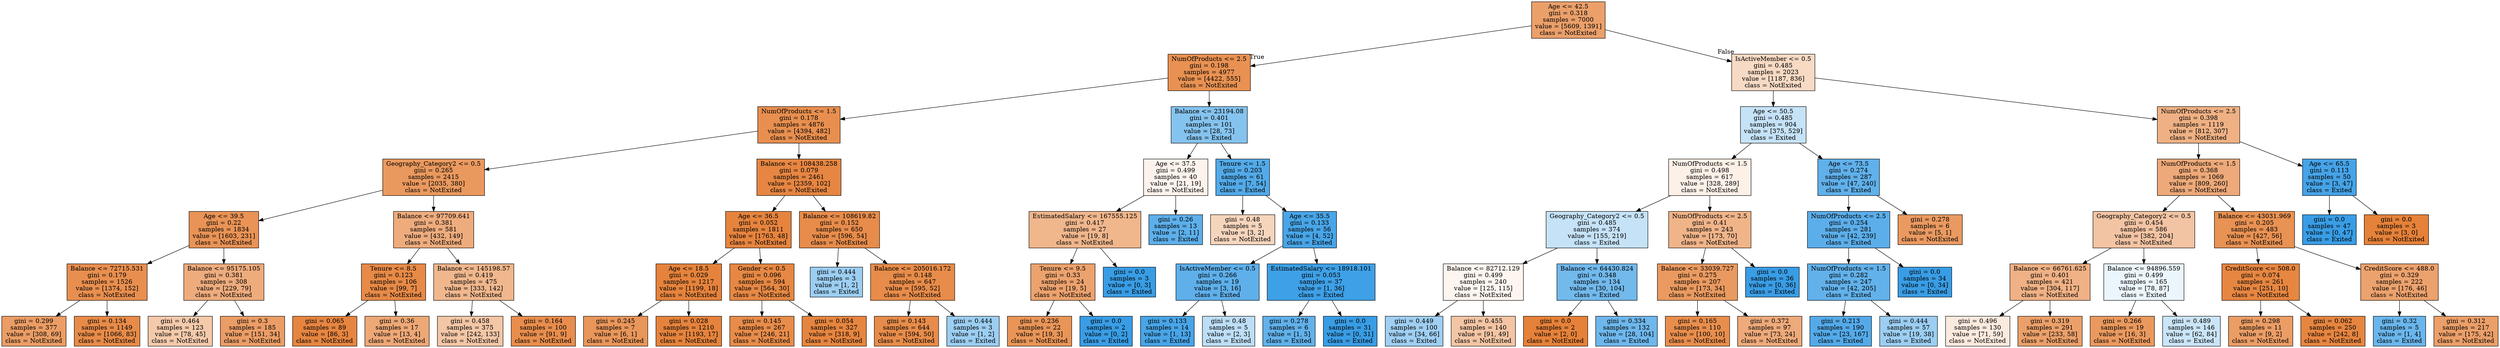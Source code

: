 digraph Tree {
node [shape=box, style="filled", color="black"] ;
0 [label="Age <= 42.5\ngini = 0.318\nsamples = 7000\nvalue = [5609, 1391]\nclass = NotExited", fillcolor="#eba06a"] ;
1 [label="NumOfProducts <= 2.5\ngini = 0.198\nsamples = 4977\nvalue = [4422, 555]\nclass = NotExited", fillcolor="#e89152"] ;
0 -> 1 [labeldistance=2.5, labelangle=45, headlabel="True"] ;
2 [label="NumOfProducts <= 1.5\ngini = 0.178\nsamples = 4876\nvalue = [4394, 482]\nclass = NotExited", fillcolor="#e88f4f"] ;
1 -> 2 ;
3 [label="Geography_Category2 <= 0.5\ngini = 0.265\nsamples = 2415\nvalue = [2035, 380]\nclass = NotExited", fillcolor="#ea995e"] ;
2 -> 3 ;
4 [label="Age <= 39.5\ngini = 0.22\nsamples = 1834\nvalue = [1603, 231]\nclass = NotExited", fillcolor="#e99356"] ;
3 -> 4 ;
5 [label="Balance <= 72715.531\ngini = 0.179\nsamples = 1526\nvalue = [1374, 152]\nclass = NotExited", fillcolor="#e88f4f"] ;
4 -> 5 ;
6 [label="gini = 0.299\nsamples = 377\nvalue = [308, 69]\nclass = NotExited", fillcolor="#eb9d65"] ;
5 -> 6 ;
7 [label="gini = 0.134\nsamples = 1149\nvalue = [1066, 83]\nclass = NotExited", fillcolor="#e78b48"] ;
5 -> 7 ;
8 [label="Balance <= 95175.105\ngini = 0.381\nsamples = 308\nvalue = [229, 79]\nclass = NotExited", fillcolor="#eeac7d"] ;
4 -> 8 ;
9 [label="gini = 0.464\nsamples = 123\nvalue = [78, 45]\nclass = NotExited", fillcolor="#f4caab"] ;
8 -> 9 ;
10 [label="gini = 0.3\nsamples = 185\nvalue = [151, 34]\nclass = NotExited", fillcolor="#eb9d66"] ;
8 -> 10 ;
11 [label="Balance <= 97709.641\ngini = 0.381\nsamples = 581\nvalue = [432, 149]\nclass = NotExited", fillcolor="#eeac7d"] ;
3 -> 11 ;
12 [label="Tenure <= 8.5\ngini = 0.123\nsamples = 106\nvalue = [99, 7]\nclass = NotExited", fillcolor="#e78a47"] ;
11 -> 12 ;
13 [label="gini = 0.065\nsamples = 89\nvalue = [86, 3]\nclass = NotExited", fillcolor="#e68540"] ;
12 -> 13 ;
14 [label="gini = 0.36\nsamples = 17\nvalue = [13, 4]\nclass = NotExited", fillcolor="#eda876"] ;
12 -> 14 ;
15 [label="Balance <= 145198.57\ngini = 0.419\nsamples = 475\nvalue = [333, 142]\nclass = NotExited", fillcolor="#f0b78d"] ;
11 -> 15 ;
16 [label="gini = 0.458\nsamples = 375\nvalue = [242, 133]\nclass = NotExited", fillcolor="#f3c6a6"] ;
15 -> 16 ;
17 [label="gini = 0.164\nsamples = 100\nvalue = [91, 9]\nclass = NotExited", fillcolor="#e88d4d"] ;
15 -> 17 ;
18 [label="Balance <= 108438.258\ngini = 0.079\nsamples = 2461\nvalue = [2359, 102]\nclass = NotExited", fillcolor="#e68642"] ;
2 -> 18 ;
19 [label="Age <= 36.5\ngini = 0.052\nsamples = 1811\nvalue = [1763, 48]\nclass = NotExited", fillcolor="#e6843e"] ;
18 -> 19 ;
20 [label="Age <= 18.5\ngini = 0.029\nsamples = 1217\nvalue = [1199, 18]\nclass = NotExited", fillcolor="#e5833c"] ;
19 -> 20 ;
21 [label="gini = 0.245\nsamples = 7\nvalue = [6, 1]\nclass = NotExited", fillcolor="#e9965a"] ;
20 -> 21 ;
22 [label="gini = 0.028\nsamples = 1210\nvalue = [1193, 17]\nclass = NotExited", fillcolor="#e5833c"] ;
20 -> 22 ;
23 [label="Gender <= 0.5\ngini = 0.096\nsamples = 594\nvalue = [564, 30]\nclass = NotExited", fillcolor="#e68844"] ;
19 -> 23 ;
24 [label="gini = 0.145\nsamples = 267\nvalue = [246, 21]\nclass = NotExited", fillcolor="#e78c4a"] ;
23 -> 24 ;
25 [label="gini = 0.054\nsamples = 327\nvalue = [318, 9]\nclass = NotExited", fillcolor="#e6853f"] ;
23 -> 25 ;
26 [label="Balance <= 108619.82\ngini = 0.152\nsamples = 650\nvalue = [596, 54]\nclass = NotExited", fillcolor="#e78c4b"] ;
18 -> 26 ;
27 [label="gini = 0.444\nsamples = 3\nvalue = [1, 2]\nclass = Exited", fillcolor="#9ccef2"] ;
26 -> 27 ;
28 [label="Balance <= 205016.172\ngini = 0.148\nsamples = 647\nvalue = [595, 52]\nclass = NotExited", fillcolor="#e78c4a"] ;
26 -> 28 ;
29 [label="gini = 0.143\nsamples = 644\nvalue = [594, 50]\nclass = NotExited", fillcolor="#e78c4a"] ;
28 -> 29 ;
30 [label="gini = 0.444\nsamples = 3\nvalue = [1, 2]\nclass = Exited", fillcolor="#9ccef2"] ;
28 -> 30 ;
31 [label="Balance <= 23194.08\ngini = 0.401\nsamples = 101\nvalue = [28, 73]\nclass = Exited", fillcolor="#85c3ef"] ;
1 -> 31 ;
32 [label="Age <= 37.5\ngini = 0.499\nsamples = 40\nvalue = [21, 19]\nclass = NotExited", fillcolor="#fdf3ec"] ;
31 -> 32 ;
33 [label="EstimatedSalary <= 167555.125\ngini = 0.417\nsamples = 27\nvalue = [19, 8]\nclass = NotExited", fillcolor="#f0b68c"] ;
32 -> 33 ;
34 [label="Tenure <= 9.5\ngini = 0.33\nsamples = 24\nvalue = [19, 5]\nclass = NotExited", fillcolor="#eca26d"] ;
33 -> 34 ;
35 [label="gini = 0.236\nsamples = 22\nvalue = [19, 3]\nclass = NotExited", fillcolor="#e99558"] ;
34 -> 35 ;
36 [label="gini = 0.0\nsamples = 2\nvalue = [0, 2]\nclass = Exited", fillcolor="#399de5"] ;
34 -> 36 ;
37 [label="gini = 0.0\nsamples = 3\nvalue = [0, 3]\nclass = Exited", fillcolor="#399de5"] ;
33 -> 37 ;
38 [label="gini = 0.26\nsamples = 13\nvalue = [2, 11]\nclass = Exited", fillcolor="#5dafea"] ;
32 -> 38 ;
39 [label="Tenure <= 1.5\ngini = 0.203\nsamples = 61\nvalue = [7, 54]\nclass = Exited", fillcolor="#53aae8"] ;
31 -> 39 ;
40 [label="gini = 0.48\nsamples = 5\nvalue = [3, 2]\nclass = NotExited", fillcolor="#f6d5bd"] ;
39 -> 40 ;
41 [label="Age <= 35.5\ngini = 0.133\nsamples = 56\nvalue = [4, 52]\nclass = Exited", fillcolor="#48a5e7"] ;
39 -> 41 ;
42 [label="IsActiveMember <= 0.5\ngini = 0.266\nsamples = 19\nvalue = [3, 16]\nclass = Exited", fillcolor="#5eafea"] ;
41 -> 42 ;
43 [label="gini = 0.133\nsamples = 14\nvalue = [1, 13]\nclass = Exited", fillcolor="#48a5e7"] ;
42 -> 43 ;
44 [label="gini = 0.48\nsamples = 5\nvalue = [2, 3]\nclass = Exited", fillcolor="#bddef6"] ;
42 -> 44 ;
45 [label="EstimatedSalary <= 18918.101\ngini = 0.053\nsamples = 37\nvalue = [1, 36]\nclass = Exited", fillcolor="#3ea0e6"] ;
41 -> 45 ;
46 [label="gini = 0.278\nsamples = 6\nvalue = [1, 5]\nclass = Exited", fillcolor="#61b1ea"] ;
45 -> 46 ;
47 [label="gini = 0.0\nsamples = 31\nvalue = [0, 31]\nclass = Exited", fillcolor="#399de5"] ;
45 -> 47 ;
48 [label="IsActiveMember <= 0.5\ngini = 0.485\nsamples = 2023\nvalue = [1187, 836]\nclass = NotExited", fillcolor="#f7dac4"] ;
0 -> 48 [labeldistance=2.5, labelangle=-45, headlabel="False"] ;
49 [label="Age <= 50.5\ngini = 0.485\nsamples = 904\nvalue = [375, 529]\nclass = Exited", fillcolor="#c5e2f7"] ;
48 -> 49 ;
50 [label="NumOfProducts <= 1.5\ngini = 0.498\nsamples = 617\nvalue = [328, 289]\nclass = NotExited", fillcolor="#fcf0e7"] ;
49 -> 50 ;
51 [label="Geography_Category2 <= 0.5\ngini = 0.485\nsamples = 374\nvalue = [155, 219]\nclass = Exited", fillcolor="#c5e2f7"] ;
50 -> 51 ;
52 [label="Balance <= 82712.129\ngini = 0.499\nsamples = 240\nvalue = [125, 115]\nclass = NotExited", fillcolor="#fdf5ef"] ;
51 -> 52 ;
53 [label="gini = 0.449\nsamples = 100\nvalue = [34, 66]\nclass = Exited", fillcolor="#9fcff2"] ;
52 -> 53 ;
54 [label="gini = 0.455\nsamples = 140\nvalue = [91, 49]\nclass = NotExited", fillcolor="#f3c5a4"] ;
52 -> 54 ;
55 [label="Balance <= 64430.824\ngini = 0.348\nsamples = 134\nvalue = [30, 104]\nclass = Exited", fillcolor="#72b9ec"] ;
51 -> 55 ;
56 [label="gini = 0.0\nsamples = 2\nvalue = [2, 0]\nclass = NotExited", fillcolor="#e58139"] ;
55 -> 56 ;
57 [label="gini = 0.334\nsamples = 132\nvalue = [28, 104]\nclass = Exited", fillcolor="#6eb7ec"] ;
55 -> 57 ;
58 [label="NumOfProducts <= 2.5\ngini = 0.41\nsamples = 243\nvalue = [173, 70]\nclass = NotExited", fillcolor="#f0b489"] ;
50 -> 58 ;
59 [label="Balance <= 33039.727\ngini = 0.275\nsamples = 207\nvalue = [173, 34]\nclass = NotExited", fillcolor="#ea9a60"] ;
58 -> 59 ;
60 [label="gini = 0.165\nsamples = 110\nvalue = [100, 10]\nclass = NotExited", fillcolor="#e88e4d"] ;
59 -> 60 ;
61 [label="gini = 0.372\nsamples = 97\nvalue = [73, 24]\nclass = NotExited", fillcolor="#eeaa7a"] ;
59 -> 61 ;
62 [label="gini = 0.0\nsamples = 36\nvalue = [0, 36]\nclass = Exited", fillcolor="#399de5"] ;
58 -> 62 ;
63 [label="Age <= 73.5\ngini = 0.274\nsamples = 287\nvalue = [47, 240]\nclass = Exited", fillcolor="#60b0ea"] ;
49 -> 63 ;
64 [label="NumOfProducts <= 2.5\ngini = 0.254\nsamples = 281\nvalue = [42, 239]\nclass = Exited", fillcolor="#5caeea"] ;
63 -> 64 ;
65 [label="NumOfProducts <= 1.5\ngini = 0.282\nsamples = 247\nvalue = [42, 205]\nclass = Exited", fillcolor="#62b1ea"] ;
64 -> 65 ;
66 [label="gini = 0.213\nsamples = 190\nvalue = [23, 167]\nclass = Exited", fillcolor="#54aae9"] ;
65 -> 66 ;
67 [label="gini = 0.444\nsamples = 57\nvalue = [19, 38]\nclass = Exited", fillcolor="#9ccef2"] ;
65 -> 67 ;
68 [label="gini = 0.0\nsamples = 34\nvalue = [0, 34]\nclass = Exited", fillcolor="#399de5"] ;
64 -> 68 ;
69 [label="gini = 0.278\nsamples = 6\nvalue = [5, 1]\nclass = NotExited", fillcolor="#ea9a61"] ;
63 -> 69 ;
70 [label="NumOfProducts <= 2.5\ngini = 0.398\nsamples = 1119\nvalue = [812, 307]\nclass = NotExited", fillcolor="#efb184"] ;
48 -> 70 ;
71 [label="NumOfProducts <= 1.5\ngini = 0.368\nsamples = 1069\nvalue = [809, 260]\nclass = NotExited", fillcolor="#eda979"] ;
70 -> 71 ;
72 [label="Geography_Category2 <= 0.5\ngini = 0.454\nsamples = 586\nvalue = [382, 204]\nclass = NotExited", fillcolor="#f3c4a3"] ;
71 -> 72 ;
73 [label="Balance <= 66761.625\ngini = 0.401\nsamples = 421\nvalue = [304, 117]\nclass = NotExited", fillcolor="#efb185"] ;
72 -> 73 ;
74 [label="gini = 0.496\nsamples = 130\nvalue = [71, 59]\nclass = NotExited", fillcolor="#fbeade"] ;
73 -> 74 ;
75 [label="gini = 0.319\nsamples = 291\nvalue = [233, 58]\nclass = NotExited", fillcolor="#eba06a"] ;
73 -> 75 ;
76 [label="Balance <= 94896.559\ngini = 0.499\nsamples = 165\nvalue = [78, 87]\nclass = Exited", fillcolor="#ebf5fc"] ;
72 -> 76 ;
77 [label="gini = 0.266\nsamples = 19\nvalue = [16, 3]\nclass = NotExited", fillcolor="#ea995e"] ;
76 -> 77 ;
78 [label="gini = 0.489\nsamples = 146\nvalue = [62, 84]\nclass = Exited", fillcolor="#cbe5f8"] ;
76 -> 78 ;
79 [label="Balance <= 43031.969\ngini = 0.205\nsamples = 483\nvalue = [427, 56]\nclass = NotExited", fillcolor="#e89253"] ;
71 -> 79 ;
80 [label="CreditScore <= 508.0\ngini = 0.074\nsamples = 261\nvalue = [251, 10]\nclass = NotExited", fillcolor="#e68641"] ;
79 -> 80 ;
81 [label="gini = 0.298\nsamples = 11\nvalue = [9, 2]\nclass = NotExited", fillcolor="#eb9d65"] ;
80 -> 81 ;
82 [label="gini = 0.062\nsamples = 250\nvalue = [242, 8]\nclass = NotExited", fillcolor="#e68540"] ;
80 -> 82 ;
83 [label="CreditScore <= 488.0\ngini = 0.329\nsamples = 222\nvalue = [176, 46]\nclass = NotExited", fillcolor="#eca26d"] ;
79 -> 83 ;
84 [label="gini = 0.32\nsamples = 5\nvalue = [1, 4]\nclass = Exited", fillcolor="#6ab6ec"] ;
83 -> 84 ;
85 [label="gini = 0.312\nsamples = 217\nvalue = [175, 42]\nclass = NotExited", fillcolor="#eb9f69"] ;
83 -> 85 ;
86 [label="Age <= 65.5\ngini = 0.113\nsamples = 50\nvalue = [3, 47]\nclass = Exited", fillcolor="#46a3e7"] ;
70 -> 86 ;
87 [label="gini = 0.0\nsamples = 47\nvalue = [0, 47]\nclass = Exited", fillcolor="#399de5"] ;
86 -> 87 ;
88 [label="gini = 0.0\nsamples = 3\nvalue = [3, 0]\nclass = NotExited", fillcolor="#e58139"] ;
86 -> 88 ;
}